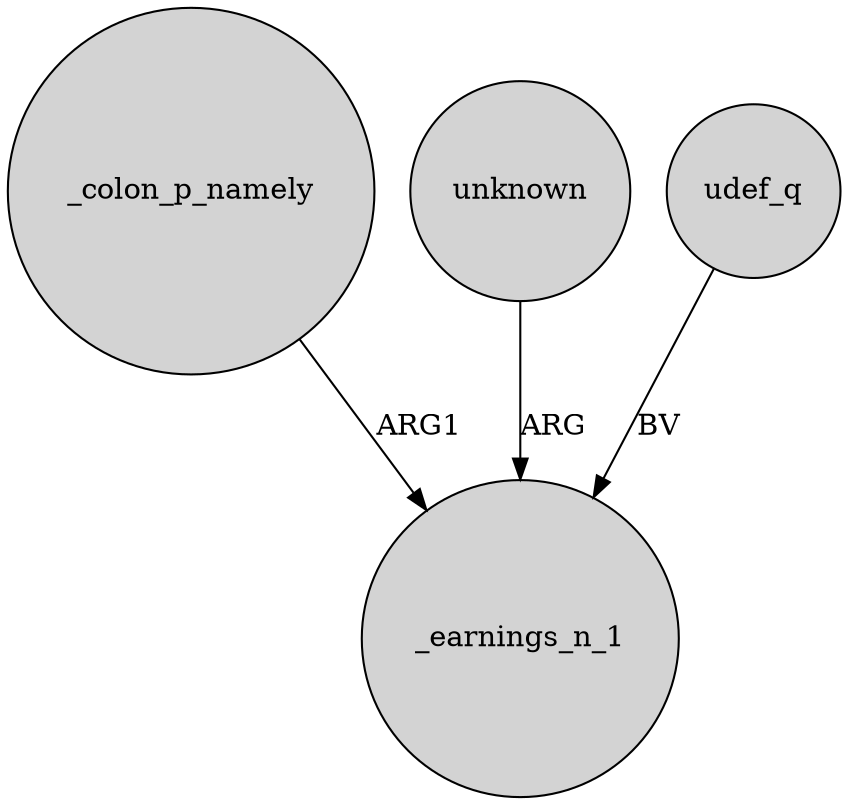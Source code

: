 digraph {
	node [shape=circle style=filled]
	_colon_p_namely -> _earnings_n_1 [label=ARG1]
	unknown -> _earnings_n_1 [label=ARG]
	udef_q -> _earnings_n_1 [label=BV]
}
